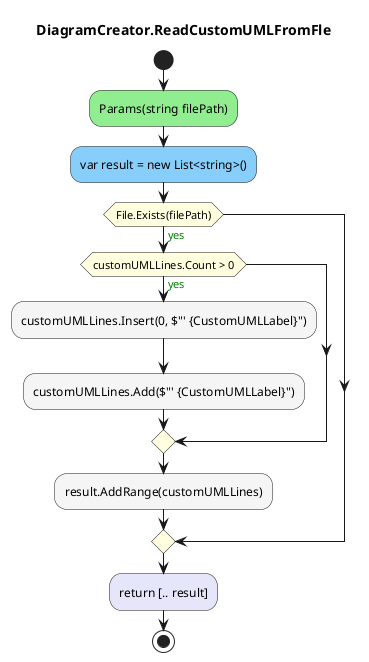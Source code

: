 @startuml DiagramCreator.ReadCustomUMLFromFle
title DiagramCreator.ReadCustomUMLFromFle
start
#LightGreen:Params(string filePath);
#LightSkyBlue:var result = new List<string>();
#LightYellow:if (File.Exists(filePath)) then (<color:green>yes)
  #LightYellow:if (customUMLLines.Count > 0) then (<color:green>yes)
    #WhiteSmoke:customUMLLines.Insert(0, $"' {CustomUMLLabel}");
    #WhiteSmoke:customUMLLines.Add($"' {CustomUMLLabel}");
  endif
  #WhiteSmoke:result.AddRange(customUMLLines);
endif
#Lavender:return [.. result];
stop
@enduml
